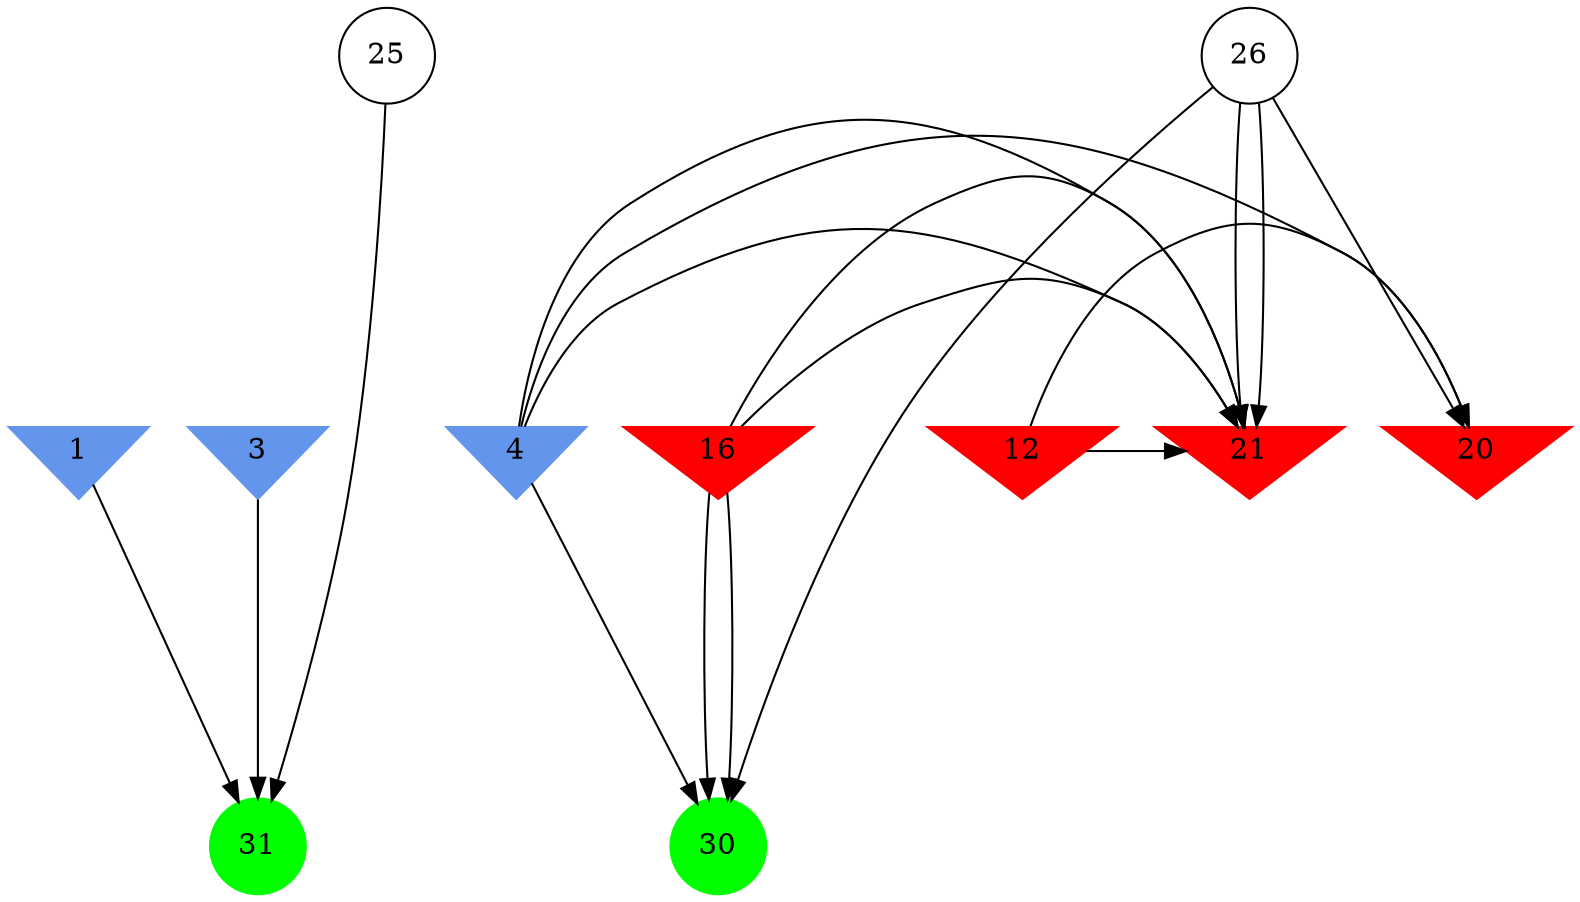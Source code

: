 digraph brain {
	ranksep=2.0;
	1 [shape=invtriangle,style=filled,color=cornflowerblue];
	3 [shape=invtriangle,style=filled,color=cornflowerblue];
	4 [shape=invtriangle,style=filled,color=cornflowerblue];
	12 [shape=invtriangle,style=filled,color=red];
	16 [shape=invtriangle,style=filled,color=red];
	20 [shape=invtriangle,style=filled,color=red];
	21 [shape=invtriangle,style=filled,color=red];
	25 [shape=circle,color=black];
	26 [shape=circle,color=black];
	30 [shape=circle,style=filled,color=green];
	31 [shape=circle,style=filled,color=green];
	26	->	21;
	26	->	30;
	4	->	21;
	4	->	30;
	16	->	21;
	16	->	30;
	16	->	21;
	16	->	30;
	26	->	21;
	26	->	20;
	4	->	21;
	4	->	20;
	12	->	21;
	12	->	20;
	1	->	31;
	3	->	31;
	25	->	31;
	{ rank=same; 1; 3; 4; 12; 16; 20; 21; }
	{ rank=same; 25; 26; }
	{ rank=same; 30; 31; }
}
